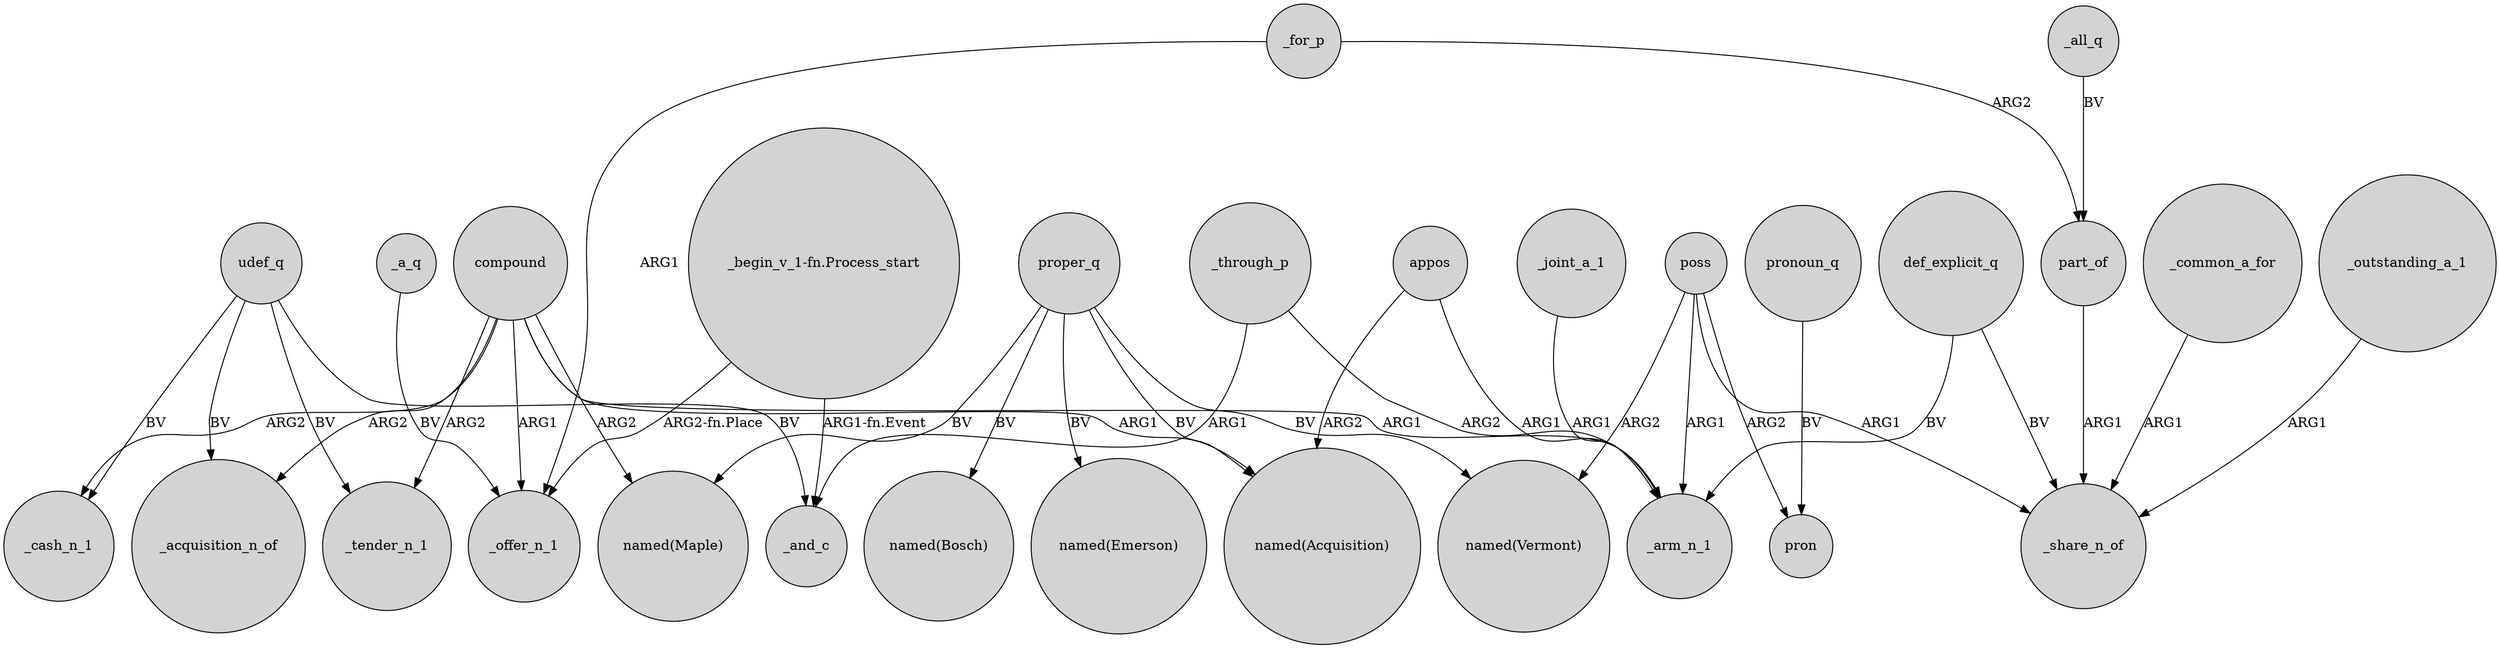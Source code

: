 digraph {
	node [shape=circle style=filled]
	udef_q -> _cash_n_1 [label=BV]
	_for_p -> _offer_n_1 [label=ARG1]
	compound -> _cash_n_1 [label=ARG2]
	poss -> "named(Vermont)" [label=ARG2]
	proper_q -> "named(Vermont)" [label=BV]
	appos -> _arm_n_1 [label=ARG1]
	_through_p -> _and_c [label=ARG1]
	poss -> _arm_n_1 [label=ARG1]
	_for_p -> part_of [label=ARG2]
	proper_q -> "named(Maple)" [label=BV]
	def_explicit_q -> _share_n_of [label=BV]
	_common_a_for -> _share_n_of [label=ARG1]
	udef_q -> _and_c [label=BV]
	_all_q -> part_of [label=BV]
	compound -> _arm_n_1 [label=ARG1]
	compound -> "named(Maple)" [label=ARG2]
	compound -> _offer_n_1 [label=ARG1]
	"_begin_v_1-fn.Process_start" -> _offer_n_1 [label="ARG2-fn.Place"]
	_outstanding_a_1 -> _share_n_of [label=ARG1]
	_joint_a_1 -> _arm_n_1 [label=ARG1]
	proper_q -> "named(Bosch)" [label=BV]
	pronoun_q -> pron [label=BV]
	poss -> pron [label=ARG2]
	udef_q -> _tender_n_1 [label=BV]
	compound -> _tender_n_1 [label=ARG2]
	poss -> _share_n_of [label=ARG1]
	proper_q -> "named(Emerson)" [label=BV]
	appos -> "named(Acquisition)" [label=ARG2]
	def_explicit_q -> _arm_n_1 [label=BV]
	compound -> "named(Acquisition)" [label=ARG1]
	_through_p -> _arm_n_1 [label=ARG2]
	"_begin_v_1-fn.Process_start" -> _and_c [label="ARG1-fn.Event"]
	proper_q -> "named(Acquisition)" [label=BV]
	_a_q -> _offer_n_1 [label=BV]
	compound -> _acquisition_n_of [label=ARG2]
	part_of -> _share_n_of [label=ARG1]
	udef_q -> _acquisition_n_of [label=BV]
}
